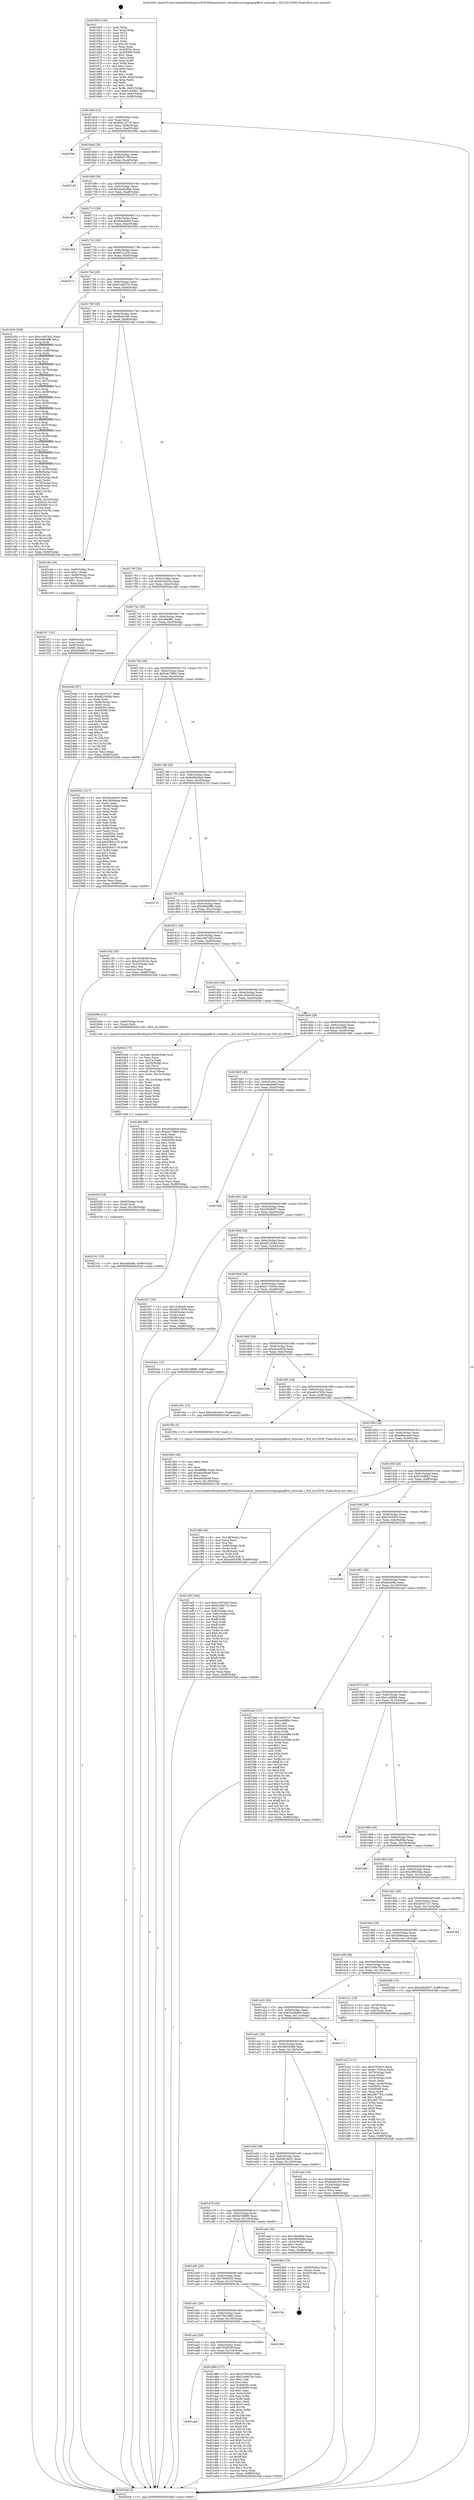 digraph "0x401650" {
  label = "0x401650 (/mnt/c/Users/mathe/Desktop/tcc/POCII/binaries/extr_linuxdriversstagingxgifbvb_setmode.c_XGI_IsLCDON_Final-ollvm.out::main(0))"
  labelloc = "t"
  node[shape=record]

  Entry [label="",width=0.3,height=0.3,shape=circle,fillcolor=black,style=filled]
  "0x4016bd" [label="{
     0x4016bd [32]\l
     | [instrs]\l
     &nbsp;&nbsp;0x4016bd \<+6\>: mov -0x88(%rbp),%eax\l
     &nbsp;&nbsp;0x4016c3 \<+2\>: mov %eax,%ecx\l
     &nbsp;&nbsp;0x4016c5 \<+6\>: sub $0x80214719,%ecx\l
     &nbsp;&nbsp;0x4016cb \<+6\>: mov %eax,-0x9c(%rbp)\l
     &nbsp;&nbsp;0x4016d1 \<+6\>: mov %ecx,-0xa0(%rbp)\l
     &nbsp;&nbsp;0x4016d7 \<+6\>: je 000000000040239e \<main+0xd4e\>\l
  }"]
  "0x40239e" [label="{
     0x40239e\l
  }", style=dashed]
  "0x4016dd" [label="{
     0x4016dd [28]\l
     | [instrs]\l
     &nbsp;&nbsp;0x4016dd \<+5\>: jmp 00000000004016e2 \<main+0x92\>\l
     &nbsp;&nbsp;0x4016e2 \<+6\>: mov -0x9c(%rbp),%eax\l
     &nbsp;&nbsp;0x4016e8 \<+5\>: sub $0x89bf719f,%eax\l
     &nbsp;&nbsp;0x4016ed \<+6\>: mov %eax,-0xa4(%rbp)\l
     &nbsp;&nbsp;0x4016f3 \<+6\>: je 00000000004021d0 \<main+0xb80\>\l
  }"]
  Exit [label="",width=0.3,height=0.3,shape=circle,fillcolor=black,style=filled,peripheries=2]
  "0x4021d0" [label="{
     0x4021d0\l
  }", style=dashed]
  "0x4016f9" [label="{
     0x4016f9 [28]\l
     | [instrs]\l
     &nbsp;&nbsp;0x4016f9 \<+5\>: jmp 00000000004016fe \<main+0xae\>\l
     &nbsp;&nbsp;0x4016fe \<+6\>: mov -0x9c(%rbp),%eax\l
     &nbsp;&nbsp;0x401704 \<+5\>: sub $0x8adba8be,%eax\l
     &nbsp;&nbsp;0x401709 \<+6\>: mov %eax,-0xa8(%rbp)\l
     &nbsp;&nbsp;0x40170f \<+6\>: je 0000000000401d7a \<main+0x72a\>\l
  }"]
  "0x402101" [label="{
     0x402101 [15]\l
     | [instrs]\l
     &nbsp;&nbsp;0x402101 \<+10\>: movl $0xda0a4fb,-0x88(%rbp)\l
     &nbsp;&nbsp;0x40210b \<+5\>: jmp 00000000004025a8 \<main+0xf58\>\l
  }"]
  "0x401d7a" [label="{
     0x401d7a\l
  }", style=dashed]
  "0x401715" [label="{
     0x401715 [28]\l
     | [instrs]\l
     &nbsp;&nbsp;0x401715 \<+5\>: jmp 000000000040171a \<main+0xca\>\l
     &nbsp;&nbsp;0x40171a \<+6\>: mov -0x9c(%rbp),%eax\l
     &nbsp;&nbsp;0x401720 \<+5\>: sub $0x8cbabeb5,%eax\l
     &nbsp;&nbsp;0x401725 \<+6\>: mov %eax,-0xac(%rbp)\l
     &nbsp;&nbsp;0x40172b \<+6\>: je 0000000000402264 \<main+0xc14\>\l
  }"]
  "0x4020ef" [label="{
     0x4020ef [18]\l
     | [instrs]\l
     &nbsp;&nbsp;0x4020ef \<+4\>: mov -0x60(%rbp),%rdi\l
     &nbsp;&nbsp;0x4020f3 \<+3\>: mov (%rdi),%rdi\l
     &nbsp;&nbsp;0x4020f6 \<+6\>: mov %eax,-0x140(%rbp)\l
     &nbsp;&nbsp;0x4020fc \<+5\>: call 0000000000401030 \<free@plt\>\l
     | [calls]\l
     &nbsp;&nbsp;0x401030 \{1\} (unknown)\l
  }"]
  "0x402264" [label="{
     0x402264\l
  }", style=dashed]
  "0x401731" [label="{
     0x401731 [28]\l
     | [instrs]\l
     &nbsp;&nbsp;0x401731 \<+5\>: jmp 0000000000401736 \<main+0xe6\>\l
     &nbsp;&nbsp;0x401736 \<+6\>: mov -0x9c(%rbp),%eax\l
     &nbsp;&nbsp;0x40173c \<+5\>: sub $0x8f7cc228,%eax\l
     &nbsp;&nbsp;0x401741 \<+6\>: mov %eax,-0xb0(%rbp)\l
     &nbsp;&nbsp;0x401747 \<+6\>: je 0000000000402273 \<main+0xc23\>\l
  }"]
  "0x4020a6" [label="{
     0x4020a6 [73]\l
     | [instrs]\l
     &nbsp;&nbsp;0x4020a6 \<+10\>: movabs $0x4030d6,%rdi\l
     &nbsp;&nbsp;0x4020b0 \<+2\>: xor %ecx,%ecx\l
     &nbsp;&nbsp;0x4020b2 \<+5\>: mov $0x1a,%edx\l
     &nbsp;&nbsp;0x4020b7 \<+4\>: mov -0x50(%rbp),%rsi\l
     &nbsp;&nbsp;0x4020bb \<+2\>: mov %al,(%rsi)\l
     &nbsp;&nbsp;0x4020bd \<+4\>: mov -0x50(%rbp),%rsi\l
     &nbsp;&nbsp;0x4020c1 \<+3\>: movzbl (%rsi),%eax\l
     &nbsp;&nbsp;0x4020c4 \<+6\>: mov %edx,-0x13c(%rbp)\l
     &nbsp;&nbsp;0x4020ca \<+1\>: cltd\l
     &nbsp;&nbsp;0x4020cb \<+7\>: mov -0x13c(%rbp),%r8d\l
     &nbsp;&nbsp;0x4020d2 \<+3\>: idiv %r8d\l
     &nbsp;&nbsp;0x4020d5 \<+3\>: mov %ecx,%r9d\l
     &nbsp;&nbsp;0x4020d8 \<+3\>: sub %edx,%r9d\l
     &nbsp;&nbsp;0x4020db \<+2\>: mov %ecx,%edx\l
     &nbsp;&nbsp;0x4020dd \<+3\>: sub $0x61,%edx\l
     &nbsp;&nbsp;0x4020e0 \<+3\>: add %edx,%r9d\l
     &nbsp;&nbsp;0x4020e3 \<+3\>: sub %r9d,%ecx\l
     &nbsp;&nbsp;0x4020e6 \<+2\>: mov %ecx,%esi\l
     &nbsp;&nbsp;0x4020e8 \<+2\>: mov $0x0,%al\l
     &nbsp;&nbsp;0x4020ea \<+5\>: call 0000000000401040 \<printf@plt\>\l
     | [calls]\l
     &nbsp;&nbsp;0x401040 \{1\} (unknown)\l
  }"]
  "0x402273" [label="{
     0x402273\l
  }", style=dashed]
  "0x40174d" [label="{
     0x40174d [28]\l
     | [instrs]\l
     &nbsp;&nbsp;0x40174d \<+5\>: jmp 0000000000401752 \<main+0x102\>\l
     &nbsp;&nbsp;0x401752 \<+6\>: mov -0x9c(%rbp),%eax\l
     &nbsp;&nbsp;0x401758 \<+5\>: sub $0x9146873c,%eax\l
     &nbsp;&nbsp;0x40175d \<+6\>: mov %eax,-0xb4(%rbp)\l
     &nbsp;&nbsp;0x401763 \<+6\>: je 0000000000401b5d \<main+0x50d\>\l
  }"]
  "0x401f88" [label="{
     0x401f88 [46]\l
     | [instrs]\l
     &nbsp;&nbsp;0x401f88 \<+6\>: mov -0x138(%rbp),%ecx\l
     &nbsp;&nbsp;0x401f8e \<+3\>: imul %eax,%ecx\l
     &nbsp;&nbsp;0x401f91 \<+3\>: mov %cx,%si\l
     &nbsp;&nbsp;0x401f94 \<+4\>: mov -0x60(%rbp),%rdi\l
     &nbsp;&nbsp;0x401f98 \<+3\>: mov (%rdi),%rdi\l
     &nbsp;&nbsp;0x401f9b \<+4\>: mov -0x58(%rbp),%r8\l
     &nbsp;&nbsp;0x401f9f \<+3\>: movslq (%r8),%r8\l
     &nbsp;&nbsp;0x401fa2 \<+5\>: mov %si,(%rdi,%r8,2)\l
     &nbsp;&nbsp;0x401fa7 \<+10\>: movl $0xcd4435f0,-0x88(%rbp)\l
     &nbsp;&nbsp;0x401fb1 \<+5\>: jmp 00000000004025a8 \<main+0xf58\>\l
  }"]
  "0x401b5d" [label="{
     0x401b5d [309]\l
     | [instrs]\l
     &nbsp;&nbsp;0x401b5d \<+5\>: mov $0xc16d7a52,%eax\l
     &nbsp;&nbsp;0x401b62 \<+5\>: mov $0xbd6d4ffb,%ecx\l
     &nbsp;&nbsp;0x401b67 \<+3\>: mov %rsp,%rdx\l
     &nbsp;&nbsp;0x401b6a \<+4\>: add $0xfffffffffffffff0,%rdx\l
     &nbsp;&nbsp;0x401b6e \<+3\>: mov %rdx,%rsp\l
     &nbsp;&nbsp;0x401b71 \<+4\>: mov %rdx,-0x80(%rbp)\l
     &nbsp;&nbsp;0x401b75 \<+3\>: mov %rsp,%rdx\l
     &nbsp;&nbsp;0x401b78 \<+4\>: add $0xfffffffffffffff0,%rdx\l
     &nbsp;&nbsp;0x401b7c \<+3\>: mov %rdx,%rsp\l
     &nbsp;&nbsp;0x401b7f \<+3\>: mov %rsp,%rsi\l
     &nbsp;&nbsp;0x401b82 \<+4\>: add $0xfffffffffffffff0,%rsi\l
     &nbsp;&nbsp;0x401b86 \<+3\>: mov %rsi,%rsp\l
     &nbsp;&nbsp;0x401b89 \<+4\>: mov %rsi,-0x78(%rbp)\l
     &nbsp;&nbsp;0x401b8d \<+3\>: mov %rsp,%rsi\l
     &nbsp;&nbsp;0x401b90 \<+4\>: add $0xfffffffffffffff0,%rsi\l
     &nbsp;&nbsp;0x401b94 \<+3\>: mov %rsi,%rsp\l
     &nbsp;&nbsp;0x401b97 \<+4\>: mov %rsi,-0x70(%rbp)\l
     &nbsp;&nbsp;0x401b9b \<+3\>: mov %rsp,%rsi\l
     &nbsp;&nbsp;0x401b9e \<+4\>: add $0xfffffffffffffff0,%rsi\l
     &nbsp;&nbsp;0x401ba2 \<+3\>: mov %rsi,%rsp\l
     &nbsp;&nbsp;0x401ba5 \<+4\>: mov %rsi,-0x68(%rbp)\l
     &nbsp;&nbsp;0x401ba9 \<+3\>: mov %rsp,%rsi\l
     &nbsp;&nbsp;0x401bac \<+4\>: add $0xfffffffffffffff0,%rsi\l
     &nbsp;&nbsp;0x401bb0 \<+3\>: mov %rsi,%rsp\l
     &nbsp;&nbsp;0x401bb3 \<+4\>: mov %rsi,-0x60(%rbp)\l
     &nbsp;&nbsp;0x401bb7 \<+3\>: mov %rsp,%rsi\l
     &nbsp;&nbsp;0x401bba \<+4\>: add $0xfffffffffffffff0,%rsi\l
     &nbsp;&nbsp;0x401bbe \<+3\>: mov %rsi,%rsp\l
     &nbsp;&nbsp;0x401bc1 \<+4\>: mov %rsi,-0x58(%rbp)\l
     &nbsp;&nbsp;0x401bc5 \<+3\>: mov %rsp,%rsi\l
     &nbsp;&nbsp;0x401bc8 \<+4\>: add $0xfffffffffffffff0,%rsi\l
     &nbsp;&nbsp;0x401bcc \<+3\>: mov %rsi,%rsp\l
     &nbsp;&nbsp;0x401bcf \<+4\>: mov %rsi,-0x50(%rbp)\l
     &nbsp;&nbsp;0x401bd3 \<+3\>: mov %rsp,%rsi\l
     &nbsp;&nbsp;0x401bd6 \<+4\>: add $0xfffffffffffffff0,%rsi\l
     &nbsp;&nbsp;0x401bda \<+3\>: mov %rsi,%rsp\l
     &nbsp;&nbsp;0x401bdd \<+4\>: mov %rsi,-0x48(%rbp)\l
     &nbsp;&nbsp;0x401be1 \<+3\>: mov %rsp,%rsi\l
     &nbsp;&nbsp;0x401be4 \<+4\>: add $0xfffffffffffffff0,%rsi\l
     &nbsp;&nbsp;0x401be8 \<+3\>: mov %rsi,%rsp\l
     &nbsp;&nbsp;0x401beb \<+4\>: mov %rsi,-0x40(%rbp)\l
     &nbsp;&nbsp;0x401bef \<+3\>: mov %rsp,%rsi\l
     &nbsp;&nbsp;0x401bf2 \<+4\>: add $0xfffffffffffffff0,%rsi\l
     &nbsp;&nbsp;0x401bf6 \<+3\>: mov %rsi,%rsp\l
     &nbsp;&nbsp;0x401bf9 \<+4\>: mov %rsi,-0x38(%rbp)\l
     &nbsp;&nbsp;0x401bfd \<+3\>: mov %rsp,%rsi\l
     &nbsp;&nbsp;0x401c00 \<+4\>: add $0xfffffffffffffff0,%rsi\l
     &nbsp;&nbsp;0x401c04 \<+3\>: mov %rsi,%rsp\l
     &nbsp;&nbsp;0x401c07 \<+4\>: mov %rsi,-0x30(%rbp)\l
     &nbsp;&nbsp;0x401c0b \<+4\>: mov -0x80(%rbp),%rsi\l
     &nbsp;&nbsp;0x401c0f \<+6\>: movl $0x0,(%rsi)\l
     &nbsp;&nbsp;0x401c15 \<+6\>: mov -0x8c(%rbp),%edi\l
     &nbsp;&nbsp;0x401c1b \<+2\>: mov %edi,(%rdx)\l
     &nbsp;&nbsp;0x401c1d \<+4\>: mov -0x78(%rbp),%rsi\l
     &nbsp;&nbsp;0x401c21 \<+7\>: mov -0x98(%rbp),%r8\l
     &nbsp;&nbsp;0x401c28 \<+3\>: mov %r8,(%rsi)\l
     &nbsp;&nbsp;0x401c2b \<+3\>: cmpl $0x2,(%rdx)\l
     &nbsp;&nbsp;0x401c2e \<+4\>: setne %r9b\l
     &nbsp;&nbsp;0x401c32 \<+4\>: and $0x1,%r9b\l
     &nbsp;&nbsp;0x401c36 \<+4\>: mov %r9b,-0x25(%rbp)\l
     &nbsp;&nbsp;0x401c3a \<+8\>: mov 0x40505c,%r10d\l
     &nbsp;&nbsp;0x401c42 \<+8\>: mov 0x405060,%r11d\l
     &nbsp;&nbsp;0x401c4a \<+3\>: mov %r10d,%ebx\l
     &nbsp;&nbsp;0x401c4d \<+6\>: add $0x5475a79c,%ebx\l
     &nbsp;&nbsp;0x401c53 \<+3\>: sub $0x1,%ebx\l
     &nbsp;&nbsp;0x401c56 \<+6\>: sub $0x5475a79c,%ebx\l
     &nbsp;&nbsp;0x401c5c \<+4\>: imul %ebx,%r10d\l
     &nbsp;&nbsp;0x401c60 \<+4\>: and $0x1,%r10d\l
     &nbsp;&nbsp;0x401c64 \<+4\>: cmp $0x0,%r10d\l
     &nbsp;&nbsp;0x401c68 \<+4\>: sete %r9b\l
     &nbsp;&nbsp;0x401c6c \<+4\>: cmp $0xa,%r11d\l
     &nbsp;&nbsp;0x401c70 \<+4\>: setl %r14b\l
     &nbsp;&nbsp;0x401c74 \<+3\>: mov %r9b,%r15b\l
     &nbsp;&nbsp;0x401c77 \<+3\>: and %r14b,%r15b\l
     &nbsp;&nbsp;0x401c7a \<+3\>: xor %r14b,%r9b\l
     &nbsp;&nbsp;0x401c7d \<+3\>: or %r9b,%r15b\l
     &nbsp;&nbsp;0x401c80 \<+4\>: test $0x1,%r15b\l
     &nbsp;&nbsp;0x401c84 \<+3\>: cmovne %ecx,%eax\l
     &nbsp;&nbsp;0x401c87 \<+6\>: mov %eax,-0x88(%rbp)\l
     &nbsp;&nbsp;0x401c8d \<+5\>: jmp 00000000004025a8 \<main+0xf58\>\l
  }"]
  "0x401769" [label="{
     0x401769 [28]\l
     | [instrs]\l
     &nbsp;&nbsp;0x401769 \<+5\>: jmp 000000000040176e \<main+0x11e\>\l
     &nbsp;&nbsp;0x40176e \<+6\>: mov -0x9c(%rbp),%eax\l
     &nbsp;&nbsp;0x401774 \<+5\>: sub $0x9b4b1fe5,%eax\l
     &nbsp;&nbsp;0x401779 \<+6\>: mov %eax,-0xb8(%rbp)\l
     &nbsp;&nbsp;0x40177f \<+6\>: je 0000000000401efa \<main+0x8aa\>\l
  }"]
  "0x401f60" [label="{
     0x401f60 [40]\l
     | [instrs]\l
     &nbsp;&nbsp;0x401f60 \<+5\>: mov $0x2,%ecx\l
     &nbsp;&nbsp;0x401f65 \<+1\>: cltd\l
     &nbsp;&nbsp;0x401f66 \<+2\>: idiv %ecx\l
     &nbsp;&nbsp;0x401f68 \<+6\>: imul $0xfffffffe,%edx,%ecx\l
     &nbsp;&nbsp;0x401f6e \<+6\>: add $0xaba08a48,%ecx\l
     &nbsp;&nbsp;0x401f74 \<+3\>: add $0x1,%ecx\l
     &nbsp;&nbsp;0x401f77 \<+6\>: sub $0xaba08a48,%ecx\l
     &nbsp;&nbsp;0x401f7d \<+6\>: mov %ecx,-0x138(%rbp)\l
     &nbsp;&nbsp;0x401f83 \<+5\>: call 0000000000401160 \<next_i\>\l
     | [calls]\l
     &nbsp;&nbsp;0x401160 \{1\} (/mnt/c/Users/mathe/Desktop/tcc/POCII/binaries/extr_linuxdriversstagingxgifbvb_setmode.c_XGI_IsLCDON_Final-ollvm.out::next_i)\l
  }"]
  "0x401efa" [label="{
     0x401efa [29]\l
     | [instrs]\l
     &nbsp;&nbsp;0x401efa \<+4\>: mov -0x68(%rbp),%rax\l
     &nbsp;&nbsp;0x401efe \<+6\>: movl $0x1,(%rax)\l
     &nbsp;&nbsp;0x401f04 \<+4\>: mov -0x68(%rbp),%rax\l
     &nbsp;&nbsp;0x401f08 \<+3\>: movslq (%rax),%rax\l
     &nbsp;&nbsp;0x401f0b \<+4\>: shl $0x1,%rax\l
     &nbsp;&nbsp;0x401f0f \<+3\>: mov %rax,%rdi\l
     &nbsp;&nbsp;0x401f12 \<+5\>: call 0000000000401050 \<malloc@plt\>\l
     | [calls]\l
     &nbsp;&nbsp;0x401050 \{1\} (unknown)\l
  }"]
  "0x401785" [label="{
     0x401785 [28]\l
     | [instrs]\l
     &nbsp;&nbsp;0x401785 \<+5\>: jmp 000000000040178a \<main+0x13a\>\l
     &nbsp;&nbsp;0x40178a \<+6\>: mov -0x9c(%rbp),%eax\l
     &nbsp;&nbsp;0x401790 \<+5\>: sub $0xa53cb52e,%eax\l
     &nbsp;&nbsp;0x401795 \<+6\>: mov %eax,-0xbc(%rbp)\l
     &nbsp;&nbsp;0x40179b \<+6\>: je 0000000000401cb0 \<main+0x660\>\l
  }"]
  "0x401f17" [label="{
     0x401f17 [32]\l
     | [instrs]\l
     &nbsp;&nbsp;0x401f17 \<+4\>: mov -0x60(%rbp),%rdi\l
     &nbsp;&nbsp;0x401f1b \<+3\>: mov %rax,(%rdi)\l
     &nbsp;&nbsp;0x401f1e \<+4\>: mov -0x58(%rbp),%rax\l
     &nbsp;&nbsp;0x401f22 \<+6\>: movl $0x0,(%rax)\l
     &nbsp;&nbsp;0x401f28 \<+10\>: movl $0xd36dfd37,-0x88(%rbp)\l
     &nbsp;&nbsp;0x401f32 \<+5\>: jmp 00000000004025a8 \<main+0xf58\>\l
  }"]
  "0x401cb0" [label="{
     0x401cb0\l
  }", style=dashed]
  "0x4017a1" [label="{
     0x4017a1 [28]\l
     | [instrs]\l
     &nbsp;&nbsp;0x4017a1 \<+5\>: jmp 00000000004017a6 \<main+0x156\>\l
     &nbsp;&nbsp;0x4017a6 \<+6\>: mov -0x9c(%rbp),%eax\l
     &nbsp;&nbsp;0x4017ac \<+5\>: sub $0xad6bff4c,%eax\l
     &nbsp;&nbsp;0x4017b1 \<+6\>: mov %eax,-0xc0(%rbp)\l
     &nbsp;&nbsp;0x4017b7 \<+6\>: je 0000000000402440 \<main+0xdf0\>\l
  }"]
  "0x401e22" [label="{
     0x401e22 [111]\l
     | [instrs]\l
     &nbsp;&nbsp;0x401e22 \<+5\>: mov $0x4793633,%ecx\l
     &nbsp;&nbsp;0x401e27 \<+5\>: mov $0xe17435ca,%edx\l
     &nbsp;&nbsp;0x401e2c \<+4\>: mov -0x70(%rbp),%rdi\l
     &nbsp;&nbsp;0x401e30 \<+2\>: mov %eax,(%rdi)\l
     &nbsp;&nbsp;0x401e32 \<+4\>: mov -0x70(%rbp),%rdi\l
     &nbsp;&nbsp;0x401e36 \<+2\>: mov (%rdi),%eax\l
     &nbsp;&nbsp;0x401e38 \<+3\>: mov %eax,-0x24(%rbp)\l
     &nbsp;&nbsp;0x401e3b \<+7\>: mov 0x40505c,%eax\l
     &nbsp;&nbsp;0x401e42 \<+7\>: mov 0x405060,%esi\l
     &nbsp;&nbsp;0x401e49 \<+3\>: mov %eax,%r8d\l
     &nbsp;&nbsp;0x401e4c \<+7\>: add $0xc987791c,%r8d\l
     &nbsp;&nbsp;0x401e53 \<+4\>: sub $0x1,%r8d\l
     &nbsp;&nbsp;0x401e57 \<+7\>: sub $0xc987791c,%r8d\l
     &nbsp;&nbsp;0x401e5e \<+4\>: imul %r8d,%eax\l
     &nbsp;&nbsp;0x401e62 \<+3\>: and $0x1,%eax\l
     &nbsp;&nbsp;0x401e65 \<+3\>: cmp $0x0,%eax\l
     &nbsp;&nbsp;0x401e68 \<+4\>: sete %r9b\l
     &nbsp;&nbsp;0x401e6c \<+3\>: cmp $0xa,%esi\l
     &nbsp;&nbsp;0x401e6f \<+4\>: setl %r10b\l
     &nbsp;&nbsp;0x401e73 \<+3\>: mov %r9b,%r11b\l
     &nbsp;&nbsp;0x401e76 \<+3\>: and %r10b,%r11b\l
     &nbsp;&nbsp;0x401e79 \<+3\>: xor %r10b,%r9b\l
     &nbsp;&nbsp;0x401e7c \<+3\>: or %r9b,%r11b\l
     &nbsp;&nbsp;0x401e7f \<+4\>: test $0x1,%r11b\l
     &nbsp;&nbsp;0x401e83 \<+3\>: cmovne %edx,%ecx\l
     &nbsp;&nbsp;0x401e86 \<+6\>: mov %ecx,-0x88(%rbp)\l
     &nbsp;&nbsp;0x401e8c \<+5\>: jmp 00000000004025a8 \<main+0xf58\>\l
  }"]
  "0x402440" [label="{
     0x402440 [97]\l
     | [instrs]\l
     &nbsp;&nbsp;0x402440 \<+5\>: mov $0x2e5471c7,%eax\l
     &nbsp;&nbsp;0x402445 \<+5\>: mov $0xdf216284,%ecx\l
     &nbsp;&nbsp;0x40244a \<+2\>: xor %edx,%edx\l
     &nbsp;&nbsp;0x40244c \<+4\>: mov -0x80(%rbp),%rsi\l
     &nbsp;&nbsp;0x402450 \<+6\>: movl $0x0,(%rsi)\l
     &nbsp;&nbsp;0x402456 \<+7\>: mov 0x40505c,%edi\l
     &nbsp;&nbsp;0x40245d \<+8\>: mov 0x405060,%r8d\l
     &nbsp;&nbsp;0x402465 \<+3\>: sub $0x1,%edx\l
     &nbsp;&nbsp;0x402468 \<+3\>: mov %edi,%r9d\l
     &nbsp;&nbsp;0x40246b \<+3\>: add %edx,%r9d\l
     &nbsp;&nbsp;0x40246e \<+4\>: imul %r9d,%edi\l
     &nbsp;&nbsp;0x402472 \<+3\>: and $0x1,%edi\l
     &nbsp;&nbsp;0x402475 \<+3\>: cmp $0x0,%edi\l
     &nbsp;&nbsp;0x402478 \<+4\>: sete %r10b\l
     &nbsp;&nbsp;0x40247c \<+4\>: cmp $0xa,%r8d\l
     &nbsp;&nbsp;0x402480 \<+4\>: setl %r11b\l
     &nbsp;&nbsp;0x402484 \<+3\>: mov %r10b,%bl\l
     &nbsp;&nbsp;0x402487 \<+3\>: and %r11b,%bl\l
     &nbsp;&nbsp;0x40248a \<+3\>: xor %r11b,%r10b\l
     &nbsp;&nbsp;0x40248d \<+3\>: or %r10b,%bl\l
     &nbsp;&nbsp;0x402490 \<+3\>: test $0x1,%bl\l
     &nbsp;&nbsp;0x402493 \<+3\>: cmovne %ecx,%eax\l
     &nbsp;&nbsp;0x402496 \<+6\>: mov %eax,-0x88(%rbp)\l
     &nbsp;&nbsp;0x40249c \<+5\>: jmp 00000000004025a8 \<main+0xf58\>\l
  }"]
  "0x4017bd" [label="{
     0x4017bd [28]\l
     | [instrs]\l
     &nbsp;&nbsp;0x4017bd \<+5\>: jmp 00000000004017c2 \<main+0x172\>\l
     &nbsp;&nbsp;0x4017c2 \<+6\>: mov -0x9c(%rbp),%eax\l
     &nbsp;&nbsp;0x4017c8 \<+5\>: sub $0xb4c79f62,%eax\l
     &nbsp;&nbsp;0x4017cd \<+6\>: mov %eax,-0xc4(%rbp)\l
     &nbsp;&nbsp;0x4017d3 \<+6\>: je 000000000040200c \<main+0x9bc\>\l
  }"]
  "0x401ae9" [label="{
     0x401ae9\l
  }", style=dashed]
  "0x40200c" [label="{
     0x40200c [127]\l
     | [instrs]\l
     &nbsp;&nbsp;0x40200c \<+5\>: mov $0xe6c4d5c6,%eax\l
     &nbsp;&nbsp;0x402011 \<+5\>: mov $0x30904aae,%ecx\l
     &nbsp;&nbsp;0x402016 \<+2\>: xor %edx,%edx\l
     &nbsp;&nbsp;0x402018 \<+4\>: mov -0x58(%rbp),%rsi\l
     &nbsp;&nbsp;0x40201c \<+2\>: mov (%rsi),%edi\l
     &nbsp;&nbsp;0x40201e \<+3\>: mov %edx,%r8d\l
     &nbsp;&nbsp;0x402021 \<+3\>: sub %edi,%r8d\l
     &nbsp;&nbsp;0x402024 \<+2\>: mov %edx,%edi\l
     &nbsp;&nbsp;0x402026 \<+3\>: sub $0x1,%edi\l
     &nbsp;&nbsp;0x402029 \<+3\>: add %edi,%r8d\l
     &nbsp;&nbsp;0x40202c \<+3\>: sub %r8d,%edx\l
     &nbsp;&nbsp;0x40202f \<+4\>: mov -0x58(%rbp),%rsi\l
     &nbsp;&nbsp;0x402033 \<+2\>: mov %edx,(%rsi)\l
     &nbsp;&nbsp;0x402035 \<+7\>: mov 0x40505c,%edx\l
     &nbsp;&nbsp;0x40203c \<+7\>: mov 0x405060,%edi\l
     &nbsp;&nbsp;0x402043 \<+3\>: mov %edx,%r8d\l
     &nbsp;&nbsp;0x402046 \<+7\>: sub $0x50b41c79,%r8d\l
     &nbsp;&nbsp;0x40204d \<+4\>: sub $0x1,%r8d\l
     &nbsp;&nbsp;0x402051 \<+7\>: add $0x50b41c79,%r8d\l
     &nbsp;&nbsp;0x402058 \<+4\>: imul %r8d,%edx\l
     &nbsp;&nbsp;0x40205c \<+3\>: and $0x1,%edx\l
     &nbsp;&nbsp;0x40205f \<+3\>: cmp $0x0,%edx\l
     &nbsp;&nbsp;0x402062 \<+4\>: sete %r9b\l
     &nbsp;&nbsp;0x402066 \<+3\>: cmp $0xa,%edi\l
     &nbsp;&nbsp;0x402069 \<+4\>: setl %r10b\l
     &nbsp;&nbsp;0x40206d \<+3\>: mov %r9b,%r11b\l
     &nbsp;&nbsp;0x402070 \<+3\>: and %r10b,%r11b\l
     &nbsp;&nbsp;0x402073 \<+3\>: xor %r10b,%r9b\l
     &nbsp;&nbsp;0x402076 \<+3\>: or %r9b,%r11b\l
     &nbsp;&nbsp;0x402079 \<+4\>: test $0x1,%r11b\l
     &nbsp;&nbsp;0x40207d \<+3\>: cmovne %ecx,%eax\l
     &nbsp;&nbsp;0x402080 \<+6\>: mov %eax,-0x88(%rbp)\l
     &nbsp;&nbsp;0x402086 \<+5\>: jmp 00000000004025a8 \<main+0xf58\>\l
  }"]
  "0x4017d9" [label="{
     0x4017d9 [28]\l
     | [instrs]\l
     &nbsp;&nbsp;0x4017d9 \<+5\>: jmp 00000000004017de \<main+0x18e\>\l
     &nbsp;&nbsp;0x4017de \<+6\>: mov -0x9c(%rbp),%eax\l
     &nbsp;&nbsp;0x4017e4 \<+5\>: sub $0xb686d4eb,%eax\l
     &nbsp;&nbsp;0x4017e9 \<+6\>: mov %eax,-0xc8(%rbp)\l
     &nbsp;&nbsp;0x4017ef \<+6\>: je 0000000000402110 \<main+0xac0\>\l
  }"]
  "0x401d89" [label="{
     0x401d89 [137]\l
     | [instrs]\l
     &nbsp;&nbsp;0x401d89 \<+5\>: mov $0x4793633,%eax\l
     &nbsp;&nbsp;0x401d8e \<+5\>: mov $0x3249a70e,%ecx\l
     &nbsp;&nbsp;0x401d93 \<+2\>: mov $0x1,%dl\l
     &nbsp;&nbsp;0x401d95 \<+2\>: xor %esi,%esi\l
     &nbsp;&nbsp;0x401d97 \<+7\>: mov 0x40505c,%edi\l
     &nbsp;&nbsp;0x401d9e \<+8\>: mov 0x405060,%r8d\l
     &nbsp;&nbsp;0x401da6 \<+3\>: sub $0x1,%esi\l
     &nbsp;&nbsp;0x401da9 \<+3\>: mov %edi,%r9d\l
     &nbsp;&nbsp;0x401dac \<+3\>: add %esi,%r9d\l
     &nbsp;&nbsp;0x401daf \<+4\>: imul %r9d,%edi\l
     &nbsp;&nbsp;0x401db3 \<+3\>: and $0x1,%edi\l
     &nbsp;&nbsp;0x401db6 \<+3\>: cmp $0x0,%edi\l
     &nbsp;&nbsp;0x401db9 \<+4\>: sete %r10b\l
     &nbsp;&nbsp;0x401dbd \<+4\>: cmp $0xa,%r8d\l
     &nbsp;&nbsp;0x401dc1 \<+4\>: setl %r11b\l
     &nbsp;&nbsp;0x401dc5 \<+3\>: mov %r10b,%bl\l
     &nbsp;&nbsp;0x401dc8 \<+3\>: xor $0xff,%bl\l
     &nbsp;&nbsp;0x401dcb \<+3\>: mov %r11b,%r14b\l
     &nbsp;&nbsp;0x401dce \<+4\>: xor $0xff,%r14b\l
     &nbsp;&nbsp;0x401dd2 \<+3\>: xor $0x0,%dl\l
     &nbsp;&nbsp;0x401dd5 \<+3\>: mov %bl,%r15b\l
     &nbsp;&nbsp;0x401dd8 \<+4\>: and $0x0,%r15b\l
     &nbsp;&nbsp;0x401ddc \<+3\>: and %dl,%r10b\l
     &nbsp;&nbsp;0x401ddf \<+3\>: mov %r14b,%r12b\l
     &nbsp;&nbsp;0x401de2 \<+4\>: and $0x0,%r12b\l
     &nbsp;&nbsp;0x401de6 \<+3\>: and %dl,%r11b\l
     &nbsp;&nbsp;0x401de9 \<+3\>: or %r10b,%r15b\l
     &nbsp;&nbsp;0x401dec \<+3\>: or %r11b,%r12b\l
     &nbsp;&nbsp;0x401def \<+3\>: xor %r12b,%r15b\l
     &nbsp;&nbsp;0x401df2 \<+3\>: or %r14b,%bl\l
     &nbsp;&nbsp;0x401df5 \<+3\>: xor $0xff,%bl\l
     &nbsp;&nbsp;0x401df8 \<+3\>: or $0x0,%dl\l
     &nbsp;&nbsp;0x401dfb \<+2\>: and %dl,%bl\l
     &nbsp;&nbsp;0x401dfd \<+3\>: or %bl,%r15b\l
     &nbsp;&nbsp;0x401e00 \<+4\>: test $0x1,%r15b\l
     &nbsp;&nbsp;0x401e04 \<+3\>: cmovne %ecx,%eax\l
     &nbsp;&nbsp;0x401e07 \<+6\>: mov %eax,-0x88(%rbp)\l
     &nbsp;&nbsp;0x401e0d \<+5\>: jmp 00000000004025a8 \<main+0xf58\>\l
  }"]
  "0x402110" [label="{
     0x402110\l
  }", style=dashed]
  "0x4017f5" [label="{
     0x4017f5 [28]\l
     | [instrs]\l
     &nbsp;&nbsp;0x4017f5 \<+5\>: jmp 00000000004017fa \<main+0x1aa\>\l
     &nbsp;&nbsp;0x4017fa \<+6\>: mov -0x9c(%rbp),%eax\l
     &nbsp;&nbsp;0x401800 \<+5\>: sub $0xbd6d4ffb,%eax\l
     &nbsp;&nbsp;0x401805 \<+6\>: mov %eax,-0xcc(%rbp)\l
     &nbsp;&nbsp;0x40180b \<+6\>: je 0000000000401c92 \<main+0x642\>\l
  }"]
  "0x401acd" [label="{
     0x401acd [28]\l
     | [instrs]\l
     &nbsp;&nbsp;0x401acd \<+5\>: jmp 0000000000401ad2 \<main+0x482\>\l
     &nbsp;&nbsp;0x401ad2 \<+6\>: mov -0x9c(%rbp),%eax\l
     &nbsp;&nbsp;0x401ad8 \<+5\>: sub $0x7b5df16f,%eax\l
     &nbsp;&nbsp;0x401add \<+6\>: mov %eax,-0x134(%rbp)\l
     &nbsp;&nbsp;0x401ae3 \<+6\>: je 0000000000401d89 \<main+0x739\>\l
  }"]
  "0x401c92" [label="{
     0x401c92 [30]\l
     | [instrs]\l
     &nbsp;&nbsp;0x401c92 \<+5\>: mov $0x7b5df16f,%eax\l
     &nbsp;&nbsp;0x401c97 \<+5\>: mov $0xa53cb52e,%ecx\l
     &nbsp;&nbsp;0x401c9c \<+3\>: mov -0x25(%rbp),%dl\l
     &nbsp;&nbsp;0x401c9f \<+3\>: test $0x1,%dl\l
     &nbsp;&nbsp;0x401ca2 \<+3\>: cmovne %ecx,%eax\l
     &nbsp;&nbsp;0x401ca5 \<+6\>: mov %eax,-0x88(%rbp)\l
     &nbsp;&nbsp;0x401cab \<+5\>: jmp 00000000004025a8 \<main+0xf58\>\l
  }"]
  "0x401811" [label="{
     0x401811 [28]\l
     | [instrs]\l
     &nbsp;&nbsp;0x401811 \<+5\>: jmp 0000000000401816 \<main+0x1c6\>\l
     &nbsp;&nbsp;0x401816 \<+6\>: mov -0x9c(%rbp),%eax\l
     &nbsp;&nbsp;0x40181c \<+5\>: sub $0xc16d7a52,%eax\l
     &nbsp;&nbsp;0x401821 \<+6\>: mov %eax,-0xd0(%rbp)\l
     &nbsp;&nbsp;0x401827 \<+6\>: je 00000000004024c3 \<main+0xe73\>\l
  }"]
  "0x402306" [label="{
     0x402306\l
  }", style=dashed]
  "0x4024c3" [label="{
     0x4024c3\l
  }", style=dashed]
  "0x40182d" [label="{
     0x40182d [28]\l
     | [instrs]\l
     &nbsp;&nbsp;0x40182d \<+5\>: jmp 0000000000401832 \<main+0x1e2\>\l
     &nbsp;&nbsp;0x401832 \<+6\>: mov -0x9c(%rbp),%eax\l
     &nbsp;&nbsp;0x401838 \<+5\>: sub $0xc33efce8,%eax\l
     &nbsp;&nbsp;0x40183d \<+6\>: mov %eax,-0xd4(%rbp)\l
     &nbsp;&nbsp;0x401843 \<+6\>: je 000000000040209a \<main+0xa4a\>\l
  }"]
  "0x401ab1" [label="{
     0x401ab1 [28]\l
     | [instrs]\l
     &nbsp;&nbsp;0x401ab1 \<+5\>: jmp 0000000000401ab6 \<main+0x466\>\l
     &nbsp;&nbsp;0x401ab6 \<+6\>: mov -0x9c(%rbp),%eax\l
     &nbsp;&nbsp;0x401abc \<+5\>: sub $0x70b1b862,%eax\l
     &nbsp;&nbsp;0x401ac1 \<+6\>: mov %eax,-0x130(%rbp)\l
     &nbsp;&nbsp;0x401ac7 \<+6\>: je 0000000000402306 \<main+0xcb6\>\l
  }"]
  "0x40209a" [label="{
     0x40209a [12]\l
     | [instrs]\l
     &nbsp;&nbsp;0x40209a \<+4\>: mov -0x60(%rbp),%rax\l
     &nbsp;&nbsp;0x40209e \<+3\>: mov (%rax),%rdi\l
     &nbsp;&nbsp;0x4020a1 \<+5\>: call 0000000000401240 \<XGI_IsLCDON\>\l
     | [calls]\l
     &nbsp;&nbsp;0x401240 \{1\} (/mnt/c/Users/mathe/Desktop/tcc/POCII/binaries/extr_linuxdriversstagingxgifbvb_setmode.c_XGI_IsLCDON_Final-ollvm.out::XGI_IsLCDON)\l
  }"]
  "0x401849" [label="{
     0x401849 [28]\l
     | [instrs]\l
     &nbsp;&nbsp;0x401849 \<+5\>: jmp 000000000040184e \<main+0x1fe\>\l
     &nbsp;&nbsp;0x40184e \<+6\>: mov -0x9c(%rbp),%eax\l
     &nbsp;&nbsp;0x401854 \<+5\>: sub $0xcd4435f0,%eax\l
     &nbsp;&nbsp;0x401859 \<+6\>: mov %eax,-0xd8(%rbp)\l
     &nbsp;&nbsp;0x40185f \<+6\>: je 0000000000401fb6 \<main+0x966\>\l
  }"]
  "0x4021fa" [label="{
     0x4021fa\l
  }", style=dashed]
  "0x401fb6" [label="{
     0x401fb6 [86]\l
     | [instrs]\l
     &nbsp;&nbsp;0x401fb6 \<+5\>: mov $0xe6c4d5c6,%eax\l
     &nbsp;&nbsp;0x401fbb \<+5\>: mov $0xb4c79f62,%ecx\l
     &nbsp;&nbsp;0x401fc0 \<+2\>: xor %edx,%edx\l
     &nbsp;&nbsp;0x401fc2 \<+7\>: mov 0x40505c,%esi\l
     &nbsp;&nbsp;0x401fc9 \<+7\>: mov 0x405060,%edi\l
     &nbsp;&nbsp;0x401fd0 \<+3\>: sub $0x1,%edx\l
     &nbsp;&nbsp;0x401fd3 \<+3\>: mov %esi,%r8d\l
     &nbsp;&nbsp;0x401fd6 \<+3\>: add %edx,%r8d\l
     &nbsp;&nbsp;0x401fd9 \<+4\>: imul %r8d,%esi\l
     &nbsp;&nbsp;0x401fdd \<+3\>: and $0x1,%esi\l
     &nbsp;&nbsp;0x401fe0 \<+3\>: cmp $0x0,%esi\l
     &nbsp;&nbsp;0x401fe3 \<+4\>: sete %r9b\l
     &nbsp;&nbsp;0x401fe7 \<+3\>: cmp $0xa,%edi\l
     &nbsp;&nbsp;0x401fea \<+4\>: setl %r10b\l
     &nbsp;&nbsp;0x401fee \<+3\>: mov %r9b,%r11b\l
     &nbsp;&nbsp;0x401ff1 \<+3\>: and %r10b,%r11b\l
     &nbsp;&nbsp;0x401ff4 \<+3\>: xor %r10b,%r9b\l
     &nbsp;&nbsp;0x401ff7 \<+3\>: or %r9b,%r11b\l
     &nbsp;&nbsp;0x401ffa \<+4\>: test $0x1,%r11b\l
     &nbsp;&nbsp;0x401ffe \<+3\>: cmovne %ecx,%eax\l
     &nbsp;&nbsp;0x402001 \<+6\>: mov %eax,-0x88(%rbp)\l
     &nbsp;&nbsp;0x402007 \<+5\>: jmp 00000000004025a8 \<main+0xf58\>\l
  }"]
  "0x401865" [label="{
     0x401865 [28]\l
     | [instrs]\l
     &nbsp;&nbsp;0x401865 \<+5\>: jmp 000000000040186a \<main+0x21a\>\l
     &nbsp;&nbsp;0x40186a \<+6\>: mov -0x9c(%rbp),%eax\l
     &nbsp;&nbsp;0x401870 \<+5\>: sub $0xcd8a8eaf,%eax\l
     &nbsp;&nbsp;0x401875 \<+6\>: mov %eax,-0xdc(%rbp)\l
     &nbsp;&nbsp;0x40187b \<+6\>: je 0000000000401d0b \<main+0x6bb\>\l
  }"]
  "0x401a95" [label="{
     0x401a95 [28]\l
     | [instrs]\l
     &nbsp;&nbsp;0x401a95 \<+5\>: jmp 0000000000401a9a \<main+0x44a\>\l
     &nbsp;&nbsp;0x401a9a \<+6\>: mov -0x9c(%rbp),%eax\l
     &nbsp;&nbsp;0x401aa0 \<+5\>: sub $0x7000f343,%eax\l
     &nbsp;&nbsp;0x401aa5 \<+6\>: mov %eax,-0x12c(%rbp)\l
     &nbsp;&nbsp;0x401aab \<+6\>: je 00000000004021fa \<main+0xbaa\>\l
  }"]
  "0x401d0b" [label="{
     0x401d0b\l
  }", style=dashed]
  "0x401881" [label="{
     0x401881 [28]\l
     | [instrs]\l
     &nbsp;&nbsp;0x401881 \<+5\>: jmp 0000000000401886 \<main+0x236\>\l
     &nbsp;&nbsp;0x401886 \<+6\>: mov -0x9c(%rbp),%eax\l
     &nbsp;&nbsp;0x40188c \<+5\>: sub $0xd36dfd37,%eax\l
     &nbsp;&nbsp;0x401891 \<+6\>: mov %eax,-0xe0(%rbp)\l
     &nbsp;&nbsp;0x401897 \<+6\>: je 0000000000401f37 \<main+0x8e7\>\l
  }"]
  "0x4024b0" [label="{
     0x4024b0 [19]\l
     | [instrs]\l
     &nbsp;&nbsp;0x4024b0 \<+4\>: mov -0x80(%rbp),%rax\l
     &nbsp;&nbsp;0x4024b4 \<+2\>: mov (%rax),%eax\l
     &nbsp;&nbsp;0x4024b6 \<+4\>: lea -0x20(%rbp),%rsp\l
     &nbsp;&nbsp;0x4024ba \<+1\>: pop %rbx\l
     &nbsp;&nbsp;0x4024bb \<+2\>: pop %r12\l
     &nbsp;&nbsp;0x4024bd \<+2\>: pop %r14\l
     &nbsp;&nbsp;0x4024bf \<+2\>: pop %r15\l
     &nbsp;&nbsp;0x4024c1 \<+1\>: pop %rbp\l
     &nbsp;&nbsp;0x4024c2 \<+1\>: ret\l
  }"]
  "0x401f37" [label="{
     0x401f37 [36]\l
     | [instrs]\l
     &nbsp;&nbsp;0x401f37 \<+5\>: mov $0xc33efce8,%eax\l
     &nbsp;&nbsp;0x401f3c \<+5\>: mov $0xe81b7836,%ecx\l
     &nbsp;&nbsp;0x401f41 \<+4\>: mov -0x58(%rbp),%rdx\l
     &nbsp;&nbsp;0x401f45 \<+2\>: mov (%rdx),%esi\l
     &nbsp;&nbsp;0x401f47 \<+4\>: mov -0x68(%rbp),%rdx\l
     &nbsp;&nbsp;0x401f4b \<+2\>: cmp (%rdx),%esi\l
     &nbsp;&nbsp;0x401f4d \<+3\>: cmovl %ecx,%eax\l
     &nbsp;&nbsp;0x401f50 \<+6\>: mov %eax,-0x88(%rbp)\l
     &nbsp;&nbsp;0x401f56 \<+5\>: jmp 00000000004025a8 \<main+0xf58\>\l
  }"]
  "0x40189d" [label="{
     0x40189d [28]\l
     | [instrs]\l
     &nbsp;&nbsp;0x40189d \<+5\>: jmp 00000000004018a2 \<main+0x252\>\l
     &nbsp;&nbsp;0x4018a2 \<+6\>: mov -0x9c(%rbp),%eax\l
     &nbsp;&nbsp;0x4018a8 \<+5\>: sub $0xdf216284,%eax\l
     &nbsp;&nbsp;0x4018ad \<+6\>: mov %eax,-0xe4(%rbp)\l
     &nbsp;&nbsp;0x4018b3 \<+6\>: je 00000000004024a1 \<main+0xe51\>\l
  }"]
  "0x401a79" [label="{
     0x401a79 [28]\l
     | [instrs]\l
     &nbsp;&nbsp;0x401a79 \<+5\>: jmp 0000000000401a7e \<main+0x42e\>\l
     &nbsp;&nbsp;0x401a7e \<+6\>: mov -0x9c(%rbp),%eax\l
     &nbsp;&nbsp;0x401a84 \<+5\>: sub $0x6e7e88f6,%eax\l
     &nbsp;&nbsp;0x401a89 \<+6\>: mov %eax,-0x128(%rbp)\l
     &nbsp;&nbsp;0x401a8f \<+6\>: je 00000000004024b0 \<main+0xe60\>\l
  }"]
  "0x4024a1" [label="{
     0x4024a1 [15]\l
     | [instrs]\l
     &nbsp;&nbsp;0x4024a1 \<+10\>: movl $0x6e7e88f6,-0x88(%rbp)\l
     &nbsp;&nbsp;0x4024ab \<+5\>: jmp 00000000004025a8 \<main+0xf58\>\l
  }"]
  "0x4018b9" [label="{
     0x4018b9 [28]\l
     | [instrs]\l
     &nbsp;&nbsp;0x4018b9 \<+5\>: jmp 00000000004018be \<main+0x26e\>\l
     &nbsp;&nbsp;0x4018be \<+6\>: mov -0x9c(%rbp),%eax\l
     &nbsp;&nbsp;0x4018c4 \<+5\>: sub $0xe17435ca,%eax\l
     &nbsp;&nbsp;0x4018c9 \<+6\>: mov %eax,-0xe8(%rbp)\l
     &nbsp;&nbsp;0x4018cf \<+6\>: je 0000000000401e91 \<main+0x841\>\l
  }"]
  "0x401ea0" [label="{
     0x401ea0 [30]\l
     | [instrs]\l
     &nbsp;&nbsp;0x401ea0 \<+5\>: mov $0x1f6e9f4e,%eax\l
     &nbsp;&nbsp;0x401ea5 \<+5\>: mov $0x3885848e,%ecx\l
     &nbsp;&nbsp;0x401eaa \<+3\>: mov -0x24(%rbp),%edx\l
     &nbsp;&nbsp;0x401ead \<+3\>: cmp $0x1,%edx\l
     &nbsp;&nbsp;0x401eb0 \<+3\>: cmovl %ecx,%eax\l
     &nbsp;&nbsp;0x401eb3 \<+6\>: mov %eax,-0x88(%rbp)\l
     &nbsp;&nbsp;0x401eb9 \<+5\>: jmp 00000000004025a8 \<main+0xf58\>\l
  }"]
  "0x401e91" [label="{
     0x401e91 [15]\l
     | [instrs]\l
     &nbsp;&nbsp;0x401e91 \<+10\>: movl $0x43816e51,-0x88(%rbp)\l
     &nbsp;&nbsp;0x401e9b \<+5\>: jmp 00000000004025a8 \<main+0xf58\>\l
  }"]
  "0x4018d5" [label="{
     0x4018d5 [28]\l
     | [instrs]\l
     &nbsp;&nbsp;0x4018d5 \<+5\>: jmp 00000000004018da \<main+0x28a\>\l
     &nbsp;&nbsp;0x4018da \<+6\>: mov -0x9c(%rbp),%eax\l
     &nbsp;&nbsp;0x4018e0 \<+5\>: sub $0xe6c4d5c6,%eax\l
     &nbsp;&nbsp;0x4018e5 \<+6\>: mov %eax,-0xec(%rbp)\l
     &nbsp;&nbsp;0x4018eb \<+6\>: je 0000000000402556 \<main+0xf06\>\l
  }"]
  "0x401a5d" [label="{
     0x401a5d [28]\l
     | [instrs]\l
     &nbsp;&nbsp;0x401a5d \<+5\>: jmp 0000000000401a62 \<main+0x412\>\l
     &nbsp;&nbsp;0x401a62 \<+6\>: mov -0x9c(%rbp),%eax\l
     &nbsp;&nbsp;0x401a68 \<+5\>: sub $0x43816e51,%eax\l
     &nbsp;&nbsp;0x401a6d \<+6\>: mov %eax,-0x124(%rbp)\l
     &nbsp;&nbsp;0x401a73 \<+6\>: je 0000000000401ea0 \<main+0x850\>\l
  }"]
  "0x402556" [label="{
     0x402556\l
  }", style=dashed]
  "0x4018f1" [label="{
     0x4018f1 [28]\l
     | [instrs]\l
     &nbsp;&nbsp;0x4018f1 \<+5\>: jmp 00000000004018f6 \<main+0x2a6\>\l
     &nbsp;&nbsp;0x4018f6 \<+6\>: mov -0x9c(%rbp),%eax\l
     &nbsp;&nbsp;0x4018fc \<+5\>: sub $0xe81b7836,%eax\l
     &nbsp;&nbsp;0x401901 \<+6\>: mov %eax,-0xf0(%rbp)\l
     &nbsp;&nbsp;0x401907 \<+6\>: je 0000000000401f5b \<main+0x90b\>\l
  }"]
  "0x401edc" [label="{
     0x401edc [30]\l
     | [instrs]\l
     &nbsp;&nbsp;0x401edc \<+5\>: mov $0x8cbabeb5,%eax\l
     &nbsp;&nbsp;0x401ee1 \<+5\>: mov $0x9b4b1fe5,%ecx\l
     &nbsp;&nbsp;0x401ee6 \<+3\>: mov -0x24(%rbp),%edx\l
     &nbsp;&nbsp;0x401ee9 \<+3\>: cmp $0x0,%edx\l
     &nbsp;&nbsp;0x401eec \<+3\>: cmove %ecx,%eax\l
     &nbsp;&nbsp;0x401eef \<+6\>: mov %eax,-0x88(%rbp)\l
     &nbsp;&nbsp;0x401ef5 \<+5\>: jmp 00000000004025a8 \<main+0xf58\>\l
  }"]
  "0x401f5b" [label="{
     0x401f5b [5]\l
     | [instrs]\l
     &nbsp;&nbsp;0x401f5b \<+5\>: call 0000000000401160 \<next_i\>\l
     | [calls]\l
     &nbsp;&nbsp;0x401160 \{1\} (/mnt/c/Users/mathe/Desktop/tcc/POCII/binaries/extr_linuxdriversstagingxgifbvb_setmode.c_XGI_IsLCDON_Final-ollvm.out::next_i)\l
  }"]
  "0x40190d" [label="{
     0x40190d [28]\l
     | [instrs]\l
     &nbsp;&nbsp;0x40190d \<+5\>: jmp 0000000000401912 \<main+0x2c2\>\l
     &nbsp;&nbsp;0x401912 \<+6\>: mov -0x9c(%rbp),%eax\l
     &nbsp;&nbsp;0x401918 \<+5\>: sub $0xe98ecea9,%eax\l
     &nbsp;&nbsp;0x40191d \<+6\>: mov %eax,-0xf4(%rbp)\l
     &nbsp;&nbsp;0x401923 \<+6\>: je 000000000040214d \<main+0xafd\>\l
  }"]
  "0x401a41" [label="{
     0x401a41 [28]\l
     | [instrs]\l
     &nbsp;&nbsp;0x401a41 \<+5\>: jmp 0000000000401a46 \<main+0x3f6\>\l
     &nbsp;&nbsp;0x401a46 \<+6\>: mov -0x9c(%rbp),%eax\l
     &nbsp;&nbsp;0x401a4c \<+5\>: sub $0x3885848e,%eax\l
     &nbsp;&nbsp;0x401a51 \<+6\>: mov %eax,-0x120(%rbp)\l
     &nbsp;&nbsp;0x401a57 \<+6\>: je 0000000000401edc \<main+0x88c\>\l
  }"]
  "0x40214d" [label="{
     0x40214d\l
  }", style=dashed]
  "0x401929" [label="{
     0x401929 [28]\l
     | [instrs]\l
     &nbsp;&nbsp;0x401929 \<+5\>: jmp 000000000040192e \<main+0x2de\>\l
     &nbsp;&nbsp;0x40192e \<+6\>: mov -0x9c(%rbp),%eax\l
     &nbsp;&nbsp;0x401934 \<+5\>: sub $0xf14cfb62,%eax\l
     &nbsp;&nbsp;0x401939 \<+6\>: mov %eax,-0xf8(%rbp)\l
     &nbsp;&nbsp;0x40193f \<+6\>: je 0000000000401af3 \<main+0x4a3\>\l
  }"]
  "0x402171" [label="{
     0x402171\l
  }", style=dashed]
  "0x401af3" [label="{
     0x401af3 [106]\l
     | [instrs]\l
     &nbsp;&nbsp;0x401af3 \<+5\>: mov $0xc16d7a52,%eax\l
     &nbsp;&nbsp;0x401af8 \<+5\>: mov $0x9146873c,%ecx\l
     &nbsp;&nbsp;0x401afd \<+2\>: mov $0x1,%dl\l
     &nbsp;&nbsp;0x401aff \<+7\>: mov -0x82(%rbp),%sil\l
     &nbsp;&nbsp;0x401b06 \<+7\>: mov -0x81(%rbp),%dil\l
     &nbsp;&nbsp;0x401b0d \<+3\>: mov %sil,%r8b\l
     &nbsp;&nbsp;0x401b10 \<+4\>: xor $0xff,%r8b\l
     &nbsp;&nbsp;0x401b14 \<+3\>: mov %dil,%r9b\l
     &nbsp;&nbsp;0x401b17 \<+4\>: xor $0xff,%r9b\l
     &nbsp;&nbsp;0x401b1b \<+3\>: xor $0x0,%dl\l
     &nbsp;&nbsp;0x401b1e \<+3\>: mov %r8b,%r10b\l
     &nbsp;&nbsp;0x401b21 \<+4\>: and $0x0,%r10b\l
     &nbsp;&nbsp;0x401b25 \<+3\>: and %dl,%sil\l
     &nbsp;&nbsp;0x401b28 \<+3\>: mov %r9b,%r11b\l
     &nbsp;&nbsp;0x401b2b \<+4\>: and $0x0,%r11b\l
     &nbsp;&nbsp;0x401b2f \<+3\>: and %dl,%dil\l
     &nbsp;&nbsp;0x401b32 \<+3\>: or %sil,%r10b\l
     &nbsp;&nbsp;0x401b35 \<+3\>: or %dil,%r11b\l
     &nbsp;&nbsp;0x401b38 \<+3\>: xor %r11b,%r10b\l
     &nbsp;&nbsp;0x401b3b \<+3\>: or %r9b,%r8b\l
     &nbsp;&nbsp;0x401b3e \<+4\>: xor $0xff,%r8b\l
     &nbsp;&nbsp;0x401b42 \<+3\>: or $0x0,%dl\l
     &nbsp;&nbsp;0x401b45 \<+3\>: and %dl,%r8b\l
     &nbsp;&nbsp;0x401b48 \<+3\>: or %r8b,%r10b\l
     &nbsp;&nbsp;0x401b4b \<+4\>: test $0x1,%r10b\l
     &nbsp;&nbsp;0x401b4f \<+3\>: cmovne %ecx,%eax\l
     &nbsp;&nbsp;0x401b52 \<+6\>: mov %eax,-0x88(%rbp)\l
     &nbsp;&nbsp;0x401b58 \<+5\>: jmp 00000000004025a8 \<main+0xf58\>\l
  }"]
  "0x401945" [label="{
     0x401945 [28]\l
     | [instrs]\l
     &nbsp;&nbsp;0x401945 \<+5\>: jmp 000000000040194a \<main+0x2fa\>\l
     &nbsp;&nbsp;0x40194a \<+6\>: mov -0x9c(%rbp),%eax\l
     &nbsp;&nbsp;0x401950 \<+5\>: sub $0x4793633,%eax\l
     &nbsp;&nbsp;0x401955 \<+6\>: mov %eax,-0xfc(%rbp)\l
     &nbsp;&nbsp;0x40195b \<+6\>: je 0000000000402526 \<main+0xed6\>\l
  }"]
  "0x4025a8" [label="{
     0x4025a8 [5]\l
     | [instrs]\l
     &nbsp;&nbsp;0x4025a8 \<+5\>: jmp 00000000004016bd \<main+0x6d\>\l
  }"]
  "0x401650" [label="{
     0x401650 [109]\l
     | [instrs]\l
     &nbsp;&nbsp;0x401650 \<+1\>: push %rbp\l
     &nbsp;&nbsp;0x401651 \<+3\>: mov %rsp,%rbp\l
     &nbsp;&nbsp;0x401654 \<+2\>: push %r15\l
     &nbsp;&nbsp;0x401656 \<+2\>: push %r14\l
     &nbsp;&nbsp;0x401658 \<+2\>: push %r12\l
     &nbsp;&nbsp;0x40165a \<+1\>: push %rbx\l
     &nbsp;&nbsp;0x40165b \<+7\>: sub $0x140,%rsp\l
     &nbsp;&nbsp;0x401662 \<+2\>: xor %eax,%eax\l
     &nbsp;&nbsp;0x401664 \<+7\>: mov 0x40505c,%ecx\l
     &nbsp;&nbsp;0x40166b \<+7\>: mov 0x405060,%edx\l
     &nbsp;&nbsp;0x401672 \<+3\>: sub $0x1,%eax\l
     &nbsp;&nbsp;0x401675 \<+3\>: mov %ecx,%r8d\l
     &nbsp;&nbsp;0x401678 \<+3\>: add %eax,%r8d\l
     &nbsp;&nbsp;0x40167b \<+4\>: imul %r8d,%ecx\l
     &nbsp;&nbsp;0x40167f \<+3\>: and $0x1,%ecx\l
     &nbsp;&nbsp;0x401682 \<+3\>: cmp $0x0,%ecx\l
     &nbsp;&nbsp;0x401685 \<+4\>: sete %r9b\l
     &nbsp;&nbsp;0x401689 \<+4\>: and $0x1,%r9b\l
     &nbsp;&nbsp;0x40168d \<+7\>: mov %r9b,-0x82(%rbp)\l
     &nbsp;&nbsp;0x401694 \<+3\>: cmp $0xa,%edx\l
     &nbsp;&nbsp;0x401697 \<+4\>: setl %r9b\l
     &nbsp;&nbsp;0x40169b \<+4\>: and $0x1,%r9b\l
     &nbsp;&nbsp;0x40169f \<+7\>: mov %r9b,-0x81(%rbp)\l
     &nbsp;&nbsp;0x4016a6 \<+10\>: movl $0xf14cfb62,-0x88(%rbp)\l
     &nbsp;&nbsp;0x4016b0 \<+6\>: mov %edi,-0x8c(%rbp)\l
     &nbsp;&nbsp;0x4016b6 \<+7\>: mov %rsi,-0x98(%rbp)\l
  }"]
  "0x401a25" [label="{
     0x401a25 [28]\l
     | [instrs]\l
     &nbsp;&nbsp;0x401a25 \<+5\>: jmp 0000000000401a2a \<main+0x3da\>\l
     &nbsp;&nbsp;0x401a2a \<+6\>: mov -0x9c(%rbp),%eax\l
     &nbsp;&nbsp;0x401a30 \<+5\>: sub $0x32b96d90,%eax\l
     &nbsp;&nbsp;0x401a35 \<+6\>: mov %eax,-0x11c(%rbp)\l
     &nbsp;&nbsp;0x401a3b \<+6\>: je 0000000000402171 \<main+0xb21\>\l
  }"]
  "0x401e12" [label="{
     0x401e12 [16]\l
     | [instrs]\l
     &nbsp;&nbsp;0x401e12 \<+4\>: mov -0x78(%rbp),%rax\l
     &nbsp;&nbsp;0x401e16 \<+3\>: mov (%rax),%rax\l
     &nbsp;&nbsp;0x401e19 \<+4\>: mov 0x8(%rax),%rdi\l
     &nbsp;&nbsp;0x401e1d \<+5\>: call 0000000000401060 \<atoi@plt\>\l
     | [calls]\l
     &nbsp;&nbsp;0x401060 \{1\} (unknown)\l
  }"]
  "0x402526" [label="{
     0x402526\l
  }", style=dashed]
  "0x401961" [label="{
     0x401961 [28]\l
     | [instrs]\l
     &nbsp;&nbsp;0x401961 \<+5\>: jmp 0000000000401966 \<main+0x316\>\l
     &nbsp;&nbsp;0x401966 \<+6\>: mov -0x9c(%rbp),%eax\l
     &nbsp;&nbsp;0x40196c \<+5\>: sub $0xda0a4fb,%eax\l
     &nbsp;&nbsp;0x401971 \<+6\>: mov %eax,-0x100(%rbp)\l
     &nbsp;&nbsp;0x401977 \<+6\>: je 00000000004023ad \<main+0xd5d\>\l
  }"]
  "0x401a09" [label="{
     0x401a09 [28]\l
     | [instrs]\l
     &nbsp;&nbsp;0x401a09 \<+5\>: jmp 0000000000401a0e \<main+0x3be\>\l
     &nbsp;&nbsp;0x401a0e \<+6\>: mov -0x9c(%rbp),%eax\l
     &nbsp;&nbsp;0x401a14 \<+5\>: sub $0x3249a70e,%eax\l
     &nbsp;&nbsp;0x401a19 \<+6\>: mov %eax,-0x118(%rbp)\l
     &nbsp;&nbsp;0x401a1f \<+6\>: je 0000000000401e12 \<main+0x7c2\>\l
  }"]
  "0x4023ad" [label="{
     0x4023ad [147]\l
     | [instrs]\l
     &nbsp;&nbsp;0x4023ad \<+5\>: mov $0x2e5471c7,%eax\l
     &nbsp;&nbsp;0x4023b2 \<+5\>: mov $0xad6bff4c,%ecx\l
     &nbsp;&nbsp;0x4023b7 \<+2\>: mov $0x1,%dl\l
     &nbsp;&nbsp;0x4023b9 \<+7\>: mov 0x40505c,%esi\l
     &nbsp;&nbsp;0x4023c0 \<+7\>: mov 0x405060,%edi\l
     &nbsp;&nbsp;0x4023c7 \<+3\>: mov %esi,%r8d\l
     &nbsp;&nbsp;0x4023ca \<+7\>: add $0x62ea5d86,%r8d\l
     &nbsp;&nbsp;0x4023d1 \<+4\>: sub $0x1,%r8d\l
     &nbsp;&nbsp;0x4023d5 \<+7\>: sub $0x62ea5d86,%r8d\l
     &nbsp;&nbsp;0x4023dc \<+4\>: imul %r8d,%esi\l
     &nbsp;&nbsp;0x4023e0 \<+3\>: and $0x1,%esi\l
     &nbsp;&nbsp;0x4023e3 \<+3\>: cmp $0x0,%esi\l
     &nbsp;&nbsp;0x4023e6 \<+4\>: sete %r9b\l
     &nbsp;&nbsp;0x4023ea \<+3\>: cmp $0xa,%edi\l
     &nbsp;&nbsp;0x4023ed \<+4\>: setl %r10b\l
     &nbsp;&nbsp;0x4023f1 \<+3\>: mov %r9b,%r11b\l
     &nbsp;&nbsp;0x4023f4 \<+4\>: xor $0xff,%r11b\l
     &nbsp;&nbsp;0x4023f8 \<+3\>: mov %r10b,%bl\l
     &nbsp;&nbsp;0x4023fb \<+3\>: xor $0xff,%bl\l
     &nbsp;&nbsp;0x4023fe \<+3\>: xor $0x0,%dl\l
     &nbsp;&nbsp;0x402401 \<+3\>: mov %r11b,%r14b\l
     &nbsp;&nbsp;0x402404 \<+4\>: and $0x0,%r14b\l
     &nbsp;&nbsp;0x402408 \<+3\>: and %dl,%r9b\l
     &nbsp;&nbsp;0x40240b \<+3\>: mov %bl,%r15b\l
     &nbsp;&nbsp;0x40240e \<+4\>: and $0x0,%r15b\l
     &nbsp;&nbsp;0x402412 \<+3\>: and %dl,%r10b\l
     &nbsp;&nbsp;0x402415 \<+3\>: or %r9b,%r14b\l
     &nbsp;&nbsp;0x402418 \<+3\>: or %r10b,%r15b\l
     &nbsp;&nbsp;0x40241b \<+3\>: xor %r15b,%r14b\l
     &nbsp;&nbsp;0x40241e \<+3\>: or %bl,%r11b\l
     &nbsp;&nbsp;0x402421 \<+4\>: xor $0xff,%r11b\l
     &nbsp;&nbsp;0x402425 \<+3\>: or $0x0,%dl\l
     &nbsp;&nbsp;0x402428 \<+3\>: and %dl,%r11b\l
     &nbsp;&nbsp;0x40242b \<+3\>: or %r11b,%r14b\l
     &nbsp;&nbsp;0x40242e \<+4\>: test $0x1,%r14b\l
     &nbsp;&nbsp;0x402432 \<+3\>: cmovne %ecx,%eax\l
     &nbsp;&nbsp;0x402435 \<+6\>: mov %eax,-0x88(%rbp)\l
     &nbsp;&nbsp;0x40243b \<+5\>: jmp 00000000004025a8 \<main+0xf58\>\l
  }"]
  "0x40197d" [label="{
     0x40197d [28]\l
     | [instrs]\l
     &nbsp;&nbsp;0x40197d \<+5\>: jmp 0000000000401982 \<main+0x332\>\l
     &nbsp;&nbsp;0x401982 \<+6\>: mov -0x9c(%rbp),%eax\l
     &nbsp;&nbsp;0x401988 \<+5\>: sub $0x1c4fdfe9,%eax\l
     &nbsp;&nbsp;0x40198d \<+6\>: mov %eax,-0x104(%rbp)\l
     &nbsp;&nbsp;0x401993 \<+6\>: je 0000000000402508 \<main+0xeb8\>\l
  }"]
  "0x40208b" [label="{
     0x40208b [15]\l
     | [instrs]\l
     &nbsp;&nbsp;0x40208b \<+10\>: movl $0xd36dfd37,-0x88(%rbp)\l
     &nbsp;&nbsp;0x402095 \<+5\>: jmp 00000000004025a8 \<main+0xf58\>\l
  }"]
  "0x402508" [label="{
     0x402508\l
  }", style=dashed]
  "0x401999" [label="{
     0x401999 [28]\l
     | [instrs]\l
     &nbsp;&nbsp;0x401999 \<+5\>: jmp 000000000040199e \<main+0x34e\>\l
     &nbsp;&nbsp;0x40199e \<+6\>: mov -0x9c(%rbp),%eax\l
     &nbsp;&nbsp;0x4019a4 \<+5\>: sub $0x1f6e9f4e,%eax\l
     &nbsp;&nbsp;0x4019a9 \<+6\>: mov %eax,-0x108(%rbp)\l
     &nbsp;&nbsp;0x4019af \<+6\>: je 0000000000401ebe \<main+0x86e\>\l
  }"]
  "0x4019ed" [label="{
     0x4019ed [28]\l
     | [instrs]\l
     &nbsp;&nbsp;0x4019ed \<+5\>: jmp 00000000004019f2 \<main+0x3a2\>\l
     &nbsp;&nbsp;0x4019f2 \<+6\>: mov -0x9c(%rbp),%eax\l
     &nbsp;&nbsp;0x4019f8 \<+5\>: sub $0x30904aae,%eax\l
     &nbsp;&nbsp;0x4019fd \<+6\>: mov %eax,-0x114(%rbp)\l
     &nbsp;&nbsp;0x401a03 \<+6\>: je 000000000040208b \<main+0xa3b\>\l
  }"]
  "0x401ebe" [label="{
     0x401ebe\l
  }", style=dashed]
  "0x4019b5" [label="{
     0x4019b5 [28]\l
     | [instrs]\l
     &nbsp;&nbsp;0x4019b5 \<+5\>: jmp 00000000004019ba \<main+0x36a\>\l
     &nbsp;&nbsp;0x4019ba \<+6\>: mov -0x9c(%rbp),%eax\l
     &nbsp;&nbsp;0x4019c0 \<+5\>: sub $0x29f5304a,%eax\l
     &nbsp;&nbsp;0x4019c5 \<+6\>: mov %eax,-0x10c(%rbp)\l
     &nbsp;&nbsp;0x4019cb \<+6\>: je 0000000000402580 \<main+0xf30\>\l
  }"]
  "0x402594" [label="{
     0x402594\l
  }", style=dashed]
  "0x402580" [label="{
     0x402580\l
  }", style=dashed]
  "0x4019d1" [label="{
     0x4019d1 [28]\l
     | [instrs]\l
     &nbsp;&nbsp;0x4019d1 \<+5\>: jmp 00000000004019d6 \<main+0x386\>\l
     &nbsp;&nbsp;0x4019d6 \<+6\>: mov -0x9c(%rbp),%eax\l
     &nbsp;&nbsp;0x4019dc \<+5\>: sub $0x2e5471c7,%eax\l
     &nbsp;&nbsp;0x4019e1 \<+6\>: mov %eax,-0x110(%rbp)\l
     &nbsp;&nbsp;0x4019e7 \<+6\>: je 0000000000402594 \<main+0xf44\>\l
  }"]
  Entry -> "0x401650" [label=" 1"]
  "0x4016bd" -> "0x40239e" [label=" 0"]
  "0x4016bd" -> "0x4016dd" [label=" 20"]
  "0x4024b0" -> Exit [label=" 1"]
  "0x4016dd" -> "0x4021d0" [label=" 0"]
  "0x4016dd" -> "0x4016f9" [label=" 20"]
  "0x4024a1" -> "0x4025a8" [label=" 1"]
  "0x4016f9" -> "0x401d7a" [label=" 0"]
  "0x4016f9" -> "0x401715" [label=" 20"]
  "0x402440" -> "0x4025a8" [label=" 1"]
  "0x401715" -> "0x402264" [label=" 0"]
  "0x401715" -> "0x401731" [label=" 20"]
  "0x4023ad" -> "0x4025a8" [label=" 1"]
  "0x401731" -> "0x402273" [label=" 0"]
  "0x401731" -> "0x40174d" [label=" 20"]
  "0x402101" -> "0x4025a8" [label=" 1"]
  "0x40174d" -> "0x401b5d" [label=" 1"]
  "0x40174d" -> "0x401769" [label=" 19"]
  "0x4020ef" -> "0x402101" [label=" 1"]
  "0x401769" -> "0x401efa" [label=" 1"]
  "0x401769" -> "0x401785" [label=" 18"]
  "0x4020a6" -> "0x4020ef" [label=" 1"]
  "0x401785" -> "0x401cb0" [label=" 0"]
  "0x401785" -> "0x4017a1" [label=" 18"]
  "0x40209a" -> "0x4020a6" [label=" 1"]
  "0x4017a1" -> "0x402440" [label=" 1"]
  "0x4017a1" -> "0x4017bd" [label=" 17"]
  "0x40208b" -> "0x4025a8" [label=" 1"]
  "0x4017bd" -> "0x40200c" [label=" 1"]
  "0x4017bd" -> "0x4017d9" [label=" 16"]
  "0x40200c" -> "0x4025a8" [label=" 1"]
  "0x4017d9" -> "0x402110" [label=" 0"]
  "0x4017d9" -> "0x4017f5" [label=" 16"]
  "0x401fb6" -> "0x4025a8" [label=" 1"]
  "0x4017f5" -> "0x401c92" [label=" 1"]
  "0x4017f5" -> "0x401811" [label=" 15"]
  "0x401f60" -> "0x401f88" [label=" 1"]
  "0x401811" -> "0x4024c3" [label=" 0"]
  "0x401811" -> "0x40182d" [label=" 15"]
  "0x401f5b" -> "0x401f60" [label=" 1"]
  "0x40182d" -> "0x40209a" [label=" 1"]
  "0x40182d" -> "0x401849" [label=" 14"]
  "0x401f17" -> "0x4025a8" [label=" 1"]
  "0x401849" -> "0x401fb6" [label=" 1"]
  "0x401849" -> "0x401865" [label=" 13"]
  "0x401efa" -> "0x401f17" [label=" 1"]
  "0x401865" -> "0x401d0b" [label=" 0"]
  "0x401865" -> "0x401881" [label=" 13"]
  "0x401ea0" -> "0x4025a8" [label=" 1"]
  "0x401881" -> "0x401f37" [label=" 2"]
  "0x401881" -> "0x40189d" [label=" 11"]
  "0x401e91" -> "0x4025a8" [label=" 1"]
  "0x40189d" -> "0x4024a1" [label=" 1"]
  "0x40189d" -> "0x4018b9" [label=" 10"]
  "0x401e12" -> "0x401e22" [label=" 1"]
  "0x4018b9" -> "0x401e91" [label=" 1"]
  "0x4018b9" -> "0x4018d5" [label=" 9"]
  "0x401d89" -> "0x4025a8" [label=" 1"]
  "0x4018d5" -> "0x402556" [label=" 0"]
  "0x4018d5" -> "0x4018f1" [label=" 9"]
  "0x401acd" -> "0x401d89" [label=" 1"]
  "0x4018f1" -> "0x401f5b" [label=" 1"]
  "0x4018f1" -> "0x40190d" [label=" 8"]
  "0x401f88" -> "0x4025a8" [label=" 1"]
  "0x40190d" -> "0x40214d" [label=" 0"]
  "0x40190d" -> "0x401929" [label=" 8"]
  "0x401ab1" -> "0x402306" [label=" 0"]
  "0x401929" -> "0x401af3" [label=" 1"]
  "0x401929" -> "0x401945" [label=" 7"]
  "0x401af3" -> "0x4025a8" [label=" 1"]
  "0x401650" -> "0x4016bd" [label=" 1"]
  "0x4025a8" -> "0x4016bd" [label=" 19"]
  "0x401f37" -> "0x4025a8" [label=" 2"]
  "0x401b5d" -> "0x4025a8" [label=" 1"]
  "0x401c92" -> "0x4025a8" [label=" 1"]
  "0x401a95" -> "0x4021fa" [label=" 0"]
  "0x401945" -> "0x402526" [label=" 0"]
  "0x401945" -> "0x401961" [label=" 7"]
  "0x401edc" -> "0x4025a8" [label=" 1"]
  "0x401961" -> "0x4023ad" [label=" 1"]
  "0x401961" -> "0x40197d" [label=" 6"]
  "0x401a79" -> "0x4024b0" [label=" 1"]
  "0x40197d" -> "0x402508" [label=" 0"]
  "0x40197d" -> "0x401999" [label=" 6"]
  "0x401e22" -> "0x4025a8" [label=" 1"]
  "0x401999" -> "0x401ebe" [label=" 0"]
  "0x401999" -> "0x4019b5" [label=" 6"]
  "0x401a5d" -> "0x401ea0" [label=" 1"]
  "0x4019b5" -> "0x402580" [label=" 0"]
  "0x4019b5" -> "0x4019d1" [label=" 6"]
  "0x401acd" -> "0x401ae9" [label=" 0"]
  "0x4019d1" -> "0x402594" [label=" 0"]
  "0x4019d1" -> "0x4019ed" [label=" 6"]
  "0x401a5d" -> "0x401a79" [label=" 2"]
  "0x4019ed" -> "0x40208b" [label=" 1"]
  "0x4019ed" -> "0x401a09" [label=" 5"]
  "0x401a79" -> "0x401a95" [label=" 1"]
  "0x401a09" -> "0x401e12" [label=" 1"]
  "0x401a09" -> "0x401a25" [label=" 4"]
  "0x401a95" -> "0x401ab1" [label=" 1"]
  "0x401a25" -> "0x402171" [label=" 0"]
  "0x401a25" -> "0x401a41" [label=" 4"]
  "0x401ab1" -> "0x401acd" [label=" 1"]
  "0x401a41" -> "0x401edc" [label=" 1"]
  "0x401a41" -> "0x401a5d" [label=" 3"]
}
